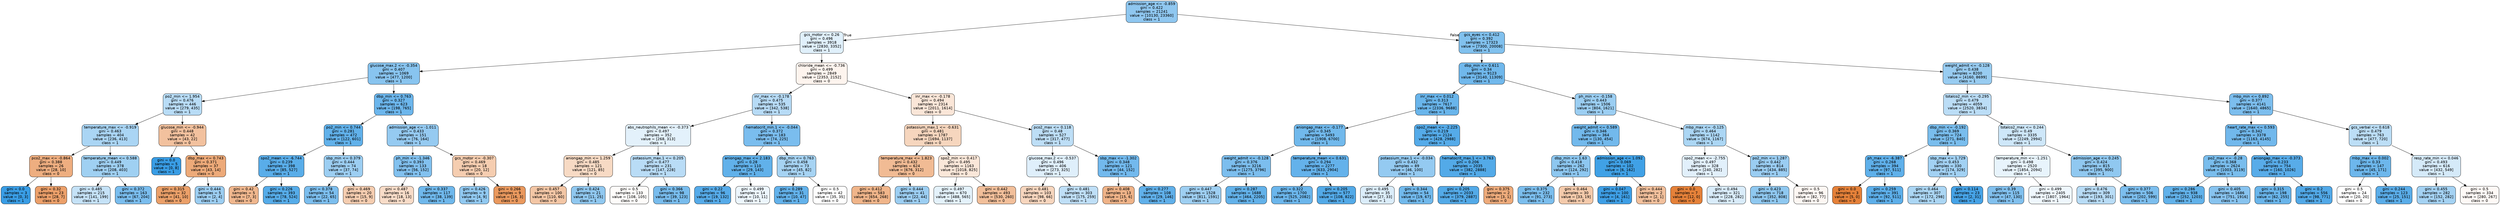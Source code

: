 digraph Tree {
node [shape=box, style="filled, rounded", color="black", fontname="helvetica"] ;
edge [fontname="helvetica"] ;
0 [label="admission_age <= -0.859\ngini = 0.422\nsamples = 21241\nvalue = [10130, 23360]\nclass = 1", fillcolor="#8fc7f0"] ;
1 [label="gcs_motor <= 0.26\ngini = 0.496\nsamples = 3918\nvalue = [2830, 3352]\nclass = 1", fillcolor="#e0f0fb"] ;
0 -> 1 [labeldistance=2.5, labelangle=45, headlabel="True"] ;
2 [label="glucose_max.2 <= -0.354\ngini = 0.407\nsamples = 1069\nvalue = [477, 1200]\nclass = 1", fillcolor="#88c4ef"] ;
1 -> 2 ;
3 [label="po2_min <= 1.954\ngini = 0.476\nsamples = 446\nvalue = [279, 435]\nclass = 1", fillcolor="#b8dcf6"] ;
2 -> 3 ;
4 [label="temperature_max <= -0.919\ngini = 0.463\nsamples = 404\nvalue = [236, 413]\nclass = 1", fillcolor="#aad5f4"] ;
3 -> 4 ;
5 [label="pco2_max <= -0.864\ngini = 0.388\nsamples = 26\nvalue = [28, 10]\nclass = 0", fillcolor="#eeae80"] ;
4 -> 5 ;
6 [label="gini = 0.0\nsamples = 3\nvalue = [0, 3]\nclass = 1", fillcolor="#399de5"] ;
5 -> 6 ;
7 [label="gini = 0.32\nsamples = 23\nvalue = [28, 7]\nclass = 0", fillcolor="#eca06a"] ;
5 -> 7 ;
8 [label="temperature_mean <= 0.588\ngini = 0.449\nsamples = 378\nvalue = [208, 403]\nclass = 1", fillcolor="#9fd0f2"] ;
4 -> 8 ;
9 [label="gini = 0.485\nsamples = 215\nvalue = [141, 199]\nclass = 1", fillcolor="#c5e2f7"] ;
8 -> 9 ;
10 [label="gini = 0.372\nsamples = 163\nvalue = [67, 204]\nclass = 1", fillcolor="#7abdee"] ;
8 -> 10 ;
11 [label="glucose_min <= -0.944\ngini = 0.448\nsamples = 42\nvalue = [43, 22]\nclass = 0", fillcolor="#f2c19e"] ;
3 -> 11 ;
12 [label="gini = 0.0\nsamples = 5\nvalue = [0, 8]\nclass = 1", fillcolor="#399de5"] ;
11 -> 12 ;
13 [label="dbp_max <= 0.743\ngini = 0.371\nsamples = 37\nvalue = [43, 14]\nclass = 0", fillcolor="#edaa79"] ;
11 -> 13 ;
14 [label="gini = 0.315\nsamples = 32\nvalue = [41, 10]\nclass = 0", fillcolor="#eba069"] ;
13 -> 14 ;
15 [label="gini = 0.444\nsamples = 5\nvalue = [2, 4]\nclass = 1", fillcolor="#9ccef2"] ;
13 -> 15 ;
16 [label="dbp_min <= 0.763\ngini = 0.327\nsamples = 623\nvalue = [198, 765]\nclass = 1", fillcolor="#6cb6ec"] ;
2 -> 16 ;
17 [label="po2_min <= 0.744\ngini = 0.281\nsamples = 472\nvalue = [122, 601]\nclass = 1", fillcolor="#61b1ea"] ;
16 -> 17 ;
18 [label="spo2_mean <= -6.744\ngini = 0.239\nsamples = 398\nvalue = [85, 527]\nclass = 1", fillcolor="#59ade9"] ;
17 -> 18 ;
19 [label="gini = 0.42\nsamples = 5\nvalue = [7, 3]\nclass = 0", fillcolor="#f0b78e"] ;
18 -> 19 ;
20 [label="gini = 0.226\nsamples = 393\nvalue = [78, 524]\nclass = 1", fillcolor="#56ace9"] ;
18 -> 20 ;
21 [label="sbp_min <= 0.379\ngini = 0.444\nsamples = 74\nvalue = [37, 74]\nclass = 1", fillcolor="#9ccef2"] ;
17 -> 21 ;
22 [label="gini = 0.378\nsamples = 54\nvalue = [22, 65]\nclass = 1", fillcolor="#7cbeee"] ;
21 -> 22 ;
23 [label="gini = 0.469\nsamples = 20\nvalue = [15, 9]\nclass = 0", fillcolor="#f5cdb0"] ;
21 -> 23 ;
24 [label="admission_age <= -1.011\ngini = 0.433\nsamples = 151\nvalue = [76, 164]\nclass = 1", fillcolor="#95caf1"] ;
16 -> 24 ;
25 [label="ph_min <= -1.346\ngini = 0.393\nsamples = 133\nvalue = [56, 152]\nclass = 1", fillcolor="#82c1ef"] ;
24 -> 25 ;
26 [label="gini = 0.487\nsamples = 16\nvalue = [18, 13]\nclass = 0", fillcolor="#f8dcc8"] ;
25 -> 26 ;
27 [label="gini = 0.337\nsamples = 117\nvalue = [38, 139]\nclass = 1", fillcolor="#6fb8ec"] ;
25 -> 27 ;
28 [label="gcs_motor <= -0.307\ngini = 0.469\nsamples = 18\nvalue = [20, 12]\nclass = 0", fillcolor="#f5cdb0"] ;
24 -> 28 ;
29 [label="gini = 0.426\nsamples = 9\nvalue = [4, 9]\nclass = 1", fillcolor="#91c9f1"] ;
28 -> 29 ;
30 [label="gini = 0.266\nsamples = 9\nvalue = [16, 3]\nclass = 0", fillcolor="#ea995e"] ;
28 -> 30 ;
31 [label="chloride_mean <= -0.736\ngini = 0.499\nsamples = 2849\nvalue = [2353, 2152]\nclass = 0", fillcolor="#fdf4ee"] ;
1 -> 31 ;
32 [label="inr_max <= -0.178\ngini = 0.475\nsamples = 535\nvalue = [342, 538]\nclass = 1", fillcolor="#b7dbf6"] ;
31 -> 32 ;
33 [label="abs_neutrophils_mean <= -0.373\ngini = 0.497\nsamples = 352\nvalue = [268, 313]\nclass = 1", fillcolor="#e3f1fb"] ;
32 -> 33 ;
34 [label="aniongap_min <= 1.259\ngini = 0.485\nsamples = 121\nvalue = [121, 85]\nclass = 0", fillcolor="#f7dac4"] ;
33 -> 34 ;
35 [label="gini = 0.457\nsamples = 100\nvalue = [110, 60]\nclass = 0", fillcolor="#f3c6a5"] ;
34 -> 35 ;
36 [label="gini = 0.424\nsamples = 21\nvalue = [11, 25]\nclass = 1", fillcolor="#90c8f0"] ;
34 -> 36 ;
37 [label="potassium_max.1 <= 0.205\ngini = 0.477\nsamples = 231\nvalue = [147, 228]\nclass = 1", fillcolor="#b9dcf6"] ;
33 -> 37 ;
38 [label="gini = 0.5\nsamples = 133\nvalue = [108, 105]\nclass = 0", fillcolor="#fefcfa"] ;
37 -> 38 ;
39 [label="gini = 0.366\nsamples = 98\nvalue = [39, 123]\nclass = 1", fillcolor="#78bced"] ;
37 -> 39 ;
40 [label="hematocrit_min.1 <= -0.044\ngini = 0.372\nsamples = 183\nvalue = [74, 225]\nclass = 1", fillcolor="#7abdee"] ;
32 -> 40 ;
41 [label="aniongap_max <= 2.183\ngini = 0.28\nsamples = 110\nvalue = [29, 143]\nclass = 1", fillcolor="#61b1ea"] ;
40 -> 41 ;
42 [label="gini = 0.22\nsamples = 96\nvalue = [19, 132]\nclass = 1", fillcolor="#56abe9"] ;
41 -> 42 ;
43 [label="gini = 0.499\nsamples = 14\nvalue = [10, 11]\nclass = 1", fillcolor="#edf6fd"] ;
41 -> 43 ;
44 [label="dbp_min <= 0.763\ngini = 0.458\nsamples = 73\nvalue = [45, 82]\nclass = 1", fillcolor="#a6d3f3"] ;
40 -> 44 ;
45 [label="gini = 0.289\nsamples = 31\nvalue = [10, 47]\nclass = 1", fillcolor="#63b2eb"] ;
44 -> 45 ;
46 [label="gini = 0.5\nsamples = 42\nvalue = [35, 35]\nclass = 0", fillcolor="#ffffff"] ;
44 -> 46 ;
47 [label="inr_max <= -0.178\ngini = 0.494\nsamples = 2314\nvalue = [2011, 1614]\nclass = 0", fillcolor="#fae6d8"] ;
31 -> 47 ;
48 [label="potassium_max.1 <= -0.631\ngini = 0.481\nsamples = 1787\nvalue = [1694, 1137]\nclass = 0", fillcolor="#f6d6be"] ;
47 -> 48 ;
49 [label="temperature_max <= 1.823\ngini = 0.432\nsamples = 624\nvalue = [676, 312]\nclass = 0", fillcolor="#f1bb94"] ;
48 -> 49 ;
50 [label="gini = 0.412\nsamples = 583\nvalue = [654, 268]\nclass = 0", fillcolor="#f0b58a"] ;
49 -> 50 ;
51 [label="gini = 0.444\nsamples = 41\nvalue = [22, 44]\nclass = 1", fillcolor="#9ccef2"] ;
49 -> 51 ;
52 [label="spo2_min <= 0.417\ngini = 0.495\nsamples = 1163\nvalue = [1018, 825]\nclass = 0", fillcolor="#fae7d9"] ;
48 -> 52 ;
53 [label="gini = 0.497\nsamples = 670\nvalue = [488, 565]\nclass = 1", fillcolor="#e4f2fb"] ;
52 -> 53 ;
54 [label="gini = 0.442\nsamples = 493\nvalue = [530, 260]\nclass = 0", fillcolor="#f2bf9a"] ;
52 -> 54 ;
55 [label="pco2_max <= 0.118\ngini = 0.48\nsamples = 527\nvalue = [317, 477]\nclass = 1", fillcolor="#bddef6"] ;
47 -> 55 ;
56 [label="glucose_max.2 <= -0.537\ngini = 0.496\nsamples = 406\nvalue = [273, 325]\nclass = 1", fillcolor="#dfeffb"] ;
55 -> 56 ;
57 [label="gini = 0.481\nsamples = 103\nvalue = [98, 66]\nclass = 0", fillcolor="#f7d6be"] ;
56 -> 57 ;
58 [label="gini = 0.481\nsamples = 303\nvalue = [175, 259]\nclass = 1", fillcolor="#bfdff7"] ;
56 -> 58 ;
59 [label="sbp_max <= -1.302\ngini = 0.348\nsamples = 121\nvalue = [44, 152]\nclass = 1", fillcolor="#72b9ed"] ;
55 -> 59 ;
60 [label="gini = 0.408\nsamples = 13\nvalue = [15, 6]\nclass = 0", fillcolor="#efb388"] ;
59 -> 60 ;
61 [label="gini = 0.277\nsamples = 108\nvalue = [29, 146]\nclass = 1", fillcolor="#60b0ea"] ;
59 -> 61 ;
62 [label="gcs_eyes <= 0.412\ngini = 0.392\nsamples = 17323\nvalue = [7300, 20008]\nclass = 1", fillcolor="#81c1ee"] ;
0 -> 62 [labeldistance=2.5, labelangle=-45, headlabel="False"] ;
63 [label="dbp_min <= 0.611\ngini = 0.34\nsamples = 9123\nvalue = [3140, 11309]\nclass = 1", fillcolor="#70b8ec"] ;
62 -> 63 ;
64 [label="inr_max <= 0.012\ngini = 0.313\nsamples = 7617\nvalue = [2336, 9688]\nclass = 1", fillcolor="#69b5eb"] ;
63 -> 64 ;
65 [label="aniongap_max <= -0.177\ngini = 0.345\nsamples = 5493\nvalue = [1908, 6700]\nclass = 1", fillcolor="#71b9ec"] ;
64 -> 65 ;
66 [label="weight_admit <= -0.128\ngini = 0.376\nsamples = 3216\nvalue = [1275, 3796]\nclass = 1", fillcolor="#7cbeee"] ;
65 -> 66 ;
67 [label="gini = 0.447\nsamples = 1528\nvalue = [811, 1591]\nclass = 1", fillcolor="#9ecff2"] ;
66 -> 67 ;
68 [label="gini = 0.287\nsamples = 1688\nvalue = [464, 2205]\nclass = 1", fillcolor="#63b2ea"] ;
66 -> 68 ;
69 [label="temperature_mean <= 0.631\ngini = 0.294\nsamples = 2277\nvalue = [633, 2904]\nclass = 1", fillcolor="#64b2eb"] ;
65 -> 69 ;
70 [label="gini = 0.322\nsamples = 1700\nvalue = [525, 2082]\nclass = 1", fillcolor="#6bb6ec"] ;
69 -> 70 ;
71 [label="gini = 0.205\nsamples = 577\nvalue = [108, 822]\nclass = 1", fillcolor="#53aae8"] ;
69 -> 71 ;
72 [label="spo2_mean <= -2.225\ngini = 0.219\nsamples = 2124\nvalue = [428, 2988]\nclass = 1", fillcolor="#55abe9"] ;
64 -> 72 ;
73 [label="potassium_max.1 <= -0.034\ngini = 0.432\nsamples = 89\nvalue = [46, 100]\nclass = 1", fillcolor="#94caf1"] ;
72 -> 73 ;
74 [label="gini = 0.495\nsamples = 35\nvalue = [27, 33]\nclass = 1", fillcolor="#dbedfa"] ;
73 -> 74 ;
75 [label="gini = 0.344\nsamples = 54\nvalue = [19, 67]\nclass = 1", fillcolor="#71b9ec"] ;
73 -> 75 ;
76 [label="hematocrit_max.1 <= 3.763\ngini = 0.206\nsamples = 2035\nvalue = [382, 2888]\nclass = 1", fillcolor="#53aae8"] ;
72 -> 76 ;
77 [label="gini = 0.205\nsamples = 2033\nvalue = [379, 2887]\nclass = 1", fillcolor="#53aae8"] ;
76 -> 77 ;
78 [label="gini = 0.375\nsamples = 2\nvalue = [3, 1]\nclass = 0", fillcolor="#eeab7b"] ;
76 -> 78 ;
79 [label="ph_min <= -0.158\ngini = 0.443\nsamples = 1506\nvalue = [804, 1621]\nclass = 1", fillcolor="#9bcef2"] ;
63 -> 79 ;
80 [label="weight_admit <= 0.589\ngini = 0.346\nsamples = 364\nvalue = [130, 454]\nclass = 1", fillcolor="#72b9ec"] ;
79 -> 80 ;
81 [label="dbp_min <= 1.63\ngini = 0.418\nsamples = 262\nvalue = [124, 292]\nclass = 1", fillcolor="#8dc7f0"] ;
80 -> 81 ;
82 [label="gini = 0.375\nsamples = 232\nvalue = [91, 273]\nclass = 1", fillcolor="#7bbeee"] ;
81 -> 82 ;
83 [label="gini = 0.464\nsamples = 30\nvalue = [33, 19]\nclass = 0", fillcolor="#f4caab"] ;
81 -> 83 ;
84 [label="admission_age <= 1.092\ngini = 0.069\nsamples = 102\nvalue = [6, 162]\nclass = 1", fillcolor="#40a1e6"] ;
80 -> 84 ;
85 [label="gini = 0.047\nsamples = 100\nvalue = [4, 161]\nclass = 1", fillcolor="#3e9fe6"] ;
84 -> 85 ;
86 [label="gini = 0.444\nsamples = 2\nvalue = [2, 1]\nclass = 0", fillcolor="#f2c09c"] ;
84 -> 86 ;
87 [label="mbp_max <= -0.125\ngini = 0.464\nsamples = 1142\nvalue = [674, 1167]\nclass = 1", fillcolor="#abd6f4"] ;
79 -> 87 ;
88 [label="spo2_mean <= -2.755\ngini = 0.497\nsamples = 328\nvalue = [240, 282]\nclass = 1", fillcolor="#e2f0fb"] ;
87 -> 88 ;
89 [label="gini = 0.0\nsamples = 7\nvalue = [12, 0]\nclass = 0", fillcolor="#e58139"] ;
88 -> 89 ;
90 [label="gini = 0.494\nsamples = 321\nvalue = [228, 282]\nclass = 1", fillcolor="#d9ecfa"] ;
88 -> 90 ;
91 [label="po2_min <= 1.287\ngini = 0.442\nsamples = 814\nvalue = [434, 885]\nclass = 1", fillcolor="#9acdf2"] ;
87 -> 91 ;
92 [label="gini = 0.423\nsamples = 718\nvalue = [352, 808]\nclass = 1", fillcolor="#8fc8f0"] ;
91 -> 92 ;
93 [label="gini = 0.5\nsamples = 96\nvalue = [82, 77]\nclass = 0", fillcolor="#fdf7f3"] ;
91 -> 93 ;
94 [label="weight_admit <= -0.128\ngini = 0.438\nsamples = 8200\nvalue = [4160, 8699]\nclass = 1", fillcolor="#98ccf1"] ;
62 -> 94 ;
95 [label="totalco2_min <= -0.295\ngini = 0.479\nsamples = 4059\nvalue = [2520, 3834]\nclass = 1", fillcolor="#bbddf6"] ;
94 -> 95 ;
96 [label="dbp_min <= -0.192\ngini = 0.369\nsamples = 724\nvalue = [271, 840]\nclass = 1", fillcolor="#79bded"] ;
95 -> 96 ;
97 [label="ph_max <= -6.387\ngini = 0.268\nsamples = 394\nvalue = [97, 511]\nclass = 1", fillcolor="#5fb0ea"] ;
96 -> 97 ;
98 [label="gini = 0.0\nsamples = 3\nvalue = [5, 0]\nclass = 0", fillcolor="#e58139"] ;
97 -> 98 ;
99 [label="gini = 0.259\nsamples = 391\nvalue = [92, 511]\nclass = 1", fillcolor="#5dafea"] ;
97 -> 99 ;
100 [label="sbp_max <= 1.729\ngini = 0.453\nsamples = 330\nvalue = [174, 329]\nclass = 1", fillcolor="#a2d1f3"] ;
96 -> 100 ;
101 [label="gini = 0.464\nsamples = 307\nvalue = [172, 298]\nclass = 1", fillcolor="#abd6f4"] ;
100 -> 101 ;
102 [label="gini = 0.114\nsamples = 23\nvalue = [2, 31]\nclass = 1", fillcolor="#46a3e7"] ;
100 -> 102 ;
103 [label="totalco2_max <= 0.244\ngini = 0.49\nsamples = 3335\nvalue = [2249, 2994]\nclass = 1", fillcolor="#cee7f9"] ;
95 -> 103 ;
104 [label="temperature_min <= -1.251\ngini = 0.498\nsamples = 2520\nvalue = [1854, 2094]\nclass = 1", fillcolor="#e8f4fc"] ;
103 -> 104 ;
105 [label="gini = 0.39\nsamples = 115\nvalue = [47, 130]\nclass = 1", fillcolor="#81c0ee"] ;
104 -> 105 ;
106 [label="gini = 0.499\nsamples = 2405\nvalue = [1807, 1964]\nclass = 1", fillcolor="#eff7fd"] ;
104 -> 106 ;
107 [label="admission_age <= 0.245\ngini = 0.424\nsamples = 815\nvalue = [395, 900]\nclass = 1", fillcolor="#90c8f0"] ;
103 -> 107 ;
108 [label="gini = 0.476\nsamples = 309\nvalue = [193, 301]\nclass = 1", fillcolor="#b8dcf6"] ;
107 -> 108 ;
109 [label="gini = 0.377\nsamples = 506\nvalue = [202, 599]\nclass = 1", fillcolor="#7cbeee"] ;
107 -> 109 ;
110 [label="mbp_min <= 0.892\ngini = 0.377\nsamples = 4141\nvalue = [1640, 4865]\nclass = 1", fillcolor="#7cbeee"] ;
94 -> 110 ;
111 [label="heart_rate_max <= 0.593\ngini = 0.342\nsamples = 3378\nvalue = [1163, 4145]\nclass = 1", fillcolor="#71b8ec"] ;
110 -> 111 ;
112 [label="po2_max <= -0.28\ngini = 0.368\nsamples = 2624\nvalue = [1003, 3119]\nclass = 1", fillcolor="#79bded"] ;
111 -> 112 ;
113 [label="gini = 0.286\nsamples = 938\nvalue = [252, 1203]\nclass = 1", fillcolor="#62b2ea"] ;
112 -> 113 ;
114 [label="gini = 0.405\nsamples = 1686\nvalue = [751, 1916]\nclass = 1", fillcolor="#87c3ef"] ;
112 -> 114 ;
115 [label="aniongap_max <= -0.373\ngini = 0.233\nsamples = 754\nvalue = [160, 1026]\nclass = 1", fillcolor="#58ace9"] ;
111 -> 115 ;
116 [label="gini = 0.315\nsamples = 198\nvalue = [62, 255]\nclass = 1", fillcolor="#69b5eb"] ;
115 -> 116 ;
117 [label="gini = 0.2\nsamples = 556\nvalue = [98, 771]\nclass = 1", fillcolor="#52a9e8"] ;
115 -> 117 ;
118 [label="gcs_verbal <= 0.618\ngini = 0.479\nsamples = 763\nvalue = [477, 720]\nclass = 1", fillcolor="#bcdef6"] ;
110 -> 118 ;
119 [label="mbp_max <= 0.002\ngini = 0.33\nsamples = 147\nvalue = [45, 171]\nclass = 1", fillcolor="#6db7ec"] ;
118 -> 119 ;
120 [label="gini = 0.5\nsamples = 24\nvalue = [20, 20]\nclass = 0", fillcolor="#ffffff"] ;
119 -> 120 ;
121 [label="gini = 0.244\nsamples = 123\nvalue = [25, 151]\nclass = 1", fillcolor="#5aade9"] ;
119 -> 121 ;
122 [label="resp_rate_min <= 0.046\ngini = 0.493\nsamples = 616\nvalue = [432, 549]\nclass = 1", fillcolor="#d5eaf9"] ;
118 -> 122 ;
123 [label="gini = 0.455\nsamples = 282\nvalue = [152, 282]\nclass = 1", fillcolor="#a4d2f3"] ;
122 -> 123 ;
124 [label="gini = 0.5\nsamples = 334\nvalue = [280, 267]\nclass = 0", fillcolor="#fef9f6"] ;
122 -> 124 ;
}